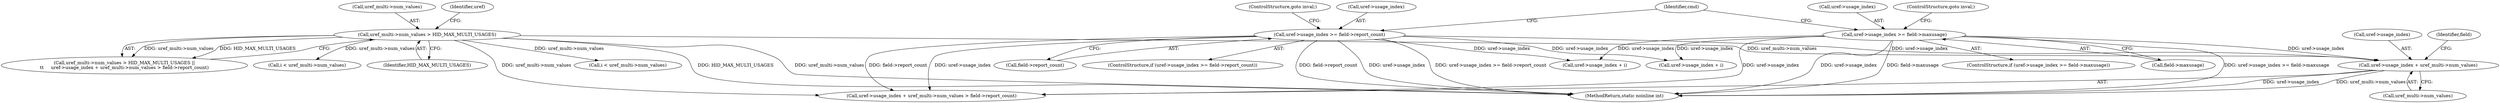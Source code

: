 digraph "0_linux_93a2001bdfd5376c3dc2158653034c20392d15c5@pointer" {
"1000359" [label="(Call,uref->usage_index + uref_multi->num_values)"];
"1000325" [label="(Call,uref->usage_index >= field->maxusage)"];
"1000335" [label="(Call,uref->usage_index >= field->report_count)"];
"1000353" [label="(Call,uref_multi->num_values > HID_MAX_MULTI_USAGES)"];
"1000347" [label="(Identifier,cmd)"];
"1000360" [label="(Call,uref->usage_index)"];
"1000339" [label="(Call,field->report_count)"];
"1000332" [label="(ControlStructure,goto inval;)"];
"1000326" [label="(Call,uref->usage_index)"];
"1000504" [label="(MethodReturn,static noinline int)"];
"1000334" [label="(ControlStructure,if (uref->usage_index >= field->report_count))"];
"1000335" [label="(Call,uref->usage_index >= field->report_count)"];
"1000329" [label="(Call,field->maxusage)"];
"1000354" [label="(Call,uref_multi->num_values)"];
"1000353" [label="(Call,uref_multi->num_values > HID_MAX_MULTI_USAGES)"];
"1000352" [label="(Call,uref_multi->num_values > HID_MAX_MULTI_USAGES ||\n\t\t     uref->usage_index + uref_multi->num_values > field->report_count)"];
"1000342" [label="(ControlStructure,goto inval;)"];
"1000445" [label="(Call,uref->usage_index + i)"];
"1000476" [label="(Call,uref->usage_index + i)"];
"1000325" [label="(Call,uref->usage_index >= field->maxusage)"];
"1000428" [label="(Call,i < uref_multi->num_values)"];
"1000357" [label="(Identifier,HID_MAX_MULTI_USAGES)"];
"1000359" [label="(Call,uref->usage_index + uref_multi->num_values)"];
"1000324" [label="(ControlStructure,if (uref->usage_index >= field->maxusage))"];
"1000363" [label="(Call,uref_multi->num_values)"];
"1000358" [label="(Call,uref->usage_index + uref_multi->num_values > field->report_count)"];
"1000367" [label="(Identifier,field)"];
"1000464" [label="(Call,i < uref_multi->num_values)"];
"1000361" [label="(Identifier,uref)"];
"1000336" [label="(Call,uref->usage_index)"];
"1000359" -> "1000358"  [label="AST: "];
"1000359" -> "1000363"  [label="CFG: "];
"1000360" -> "1000359"  [label="AST: "];
"1000363" -> "1000359"  [label="AST: "];
"1000367" -> "1000359"  [label="CFG: "];
"1000359" -> "1000504"  [label="DDG: uref->usage_index"];
"1000359" -> "1000504"  [label="DDG: uref_multi->num_values"];
"1000325" -> "1000359"  [label="DDG: uref->usage_index"];
"1000335" -> "1000359"  [label="DDG: uref->usage_index"];
"1000353" -> "1000359"  [label="DDG: uref_multi->num_values"];
"1000325" -> "1000324"  [label="AST: "];
"1000325" -> "1000329"  [label="CFG: "];
"1000326" -> "1000325"  [label="AST: "];
"1000329" -> "1000325"  [label="AST: "];
"1000332" -> "1000325"  [label="CFG: "];
"1000347" -> "1000325"  [label="CFG: "];
"1000325" -> "1000504"  [label="DDG: uref->usage_index"];
"1000325" -> "1000504"  [label="DDG: field->maxusage"];
"1000325" -> "1000504"  [label="DDG: uref->usage_index >= field->maxusage"];
"1000325" -> "1000358"  [label="DDG: uref->usage_index"];
"1000325" -> "1000445"  [label="DDG: uref->usage_index"];
"1000325" -> "1000476"  [label="DDG: uref->usage_index"];
"1000335" -> "1000334"  [label="AST: "];
"1000335" -> "1000339"  [label="CFG: "];
"1000336" -> "1000335"  [label="AST: "];
"1000339" -> "1000335"  [label="AST: "];
"1000342" -> "1000335"  [label="CFG: "];
"1000347" -> "1000335"  [label="CFG: "];
"1000335" -> "1000504"  [label="DDG: field->report_count"];
"1000335" -> "1000504"  [label="DDG: uref->usage_index"];
"1000335" -> "1000504"  [label="DDG: uref->usage_index >= field->report_count"];
"1000335" -> "1000358"  [label="DDG: uref->usage_index"];
"1000335" -> "1000358"  [label="DDG: field->report_count"];
"1000335" -> "1000445"  [label="DDG: uref->usage_index"];
"1000335" -> "1000476"  [label="DDG: uref->usage_index"];
"1000353" -> "1000352"  [label="AST: "];
"1000353" -> "1000357"  [label="CFG: "];
"1000354" -> "1000353"  [label="AST: "];
"1000357" -> "1000353"  [label="AST: "];
"1000361" -> "1000353"  [label="CFG: "];
"1000352" -> "1000353"  [label="CFG: "];
"1000353" -> "1000504"  [label="DDG: HID_MAX_MULTI_USAGES"];
"1000353" -> "1000504"  [label="DDG: uref_multi->num_values"];
"1000353" -> "1000352"  [label="DDG: uref_multi->num_values"];
"1000353" -> "1000352"  [label="DDG: HID_MAX_MULTI_USAGES"];
"1000353" -> "1000358"  [label="DDG: uref_multi->num_values"];
"1000353" -> "1000428"  [label="DDG: uref_multi->num_values"];
"1000353" -> "1000464"  [label="DDG: uref_multi->num_values"];
}
